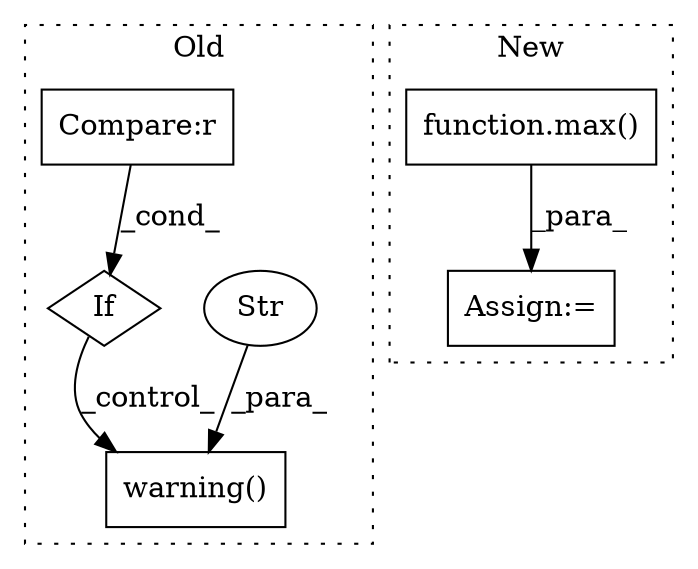 digraph G {
subgraph cluster0 {
1 [label="warning()" a="75" s="12581,12644" l="15,1" shape="box"];
3 [label="If" a="96" s="12286" l="3" shape="diamond"];
4 [label="Str" a="66" s="12596" l="48" shape="ellipse"];
5 [label="Compare:r" a="40" s="12444" l="11" shape="box"];
label = "Old";
style="dotted";
}
subgraph cluster1 {
2 [label="function.max()" a="75" s="12339,12353" l="4,1" shape="box"];
6 [label="Assign:=" a="68" s="12638" l="3" shape="box"];
label = "New";
style="dotted";
}
2 -> 6 [label="_para_"];
3 -> 1 [label="_control_"];
4 -> 1 [label="_para_"];
5 -> 3 [label="_cond_"];
}